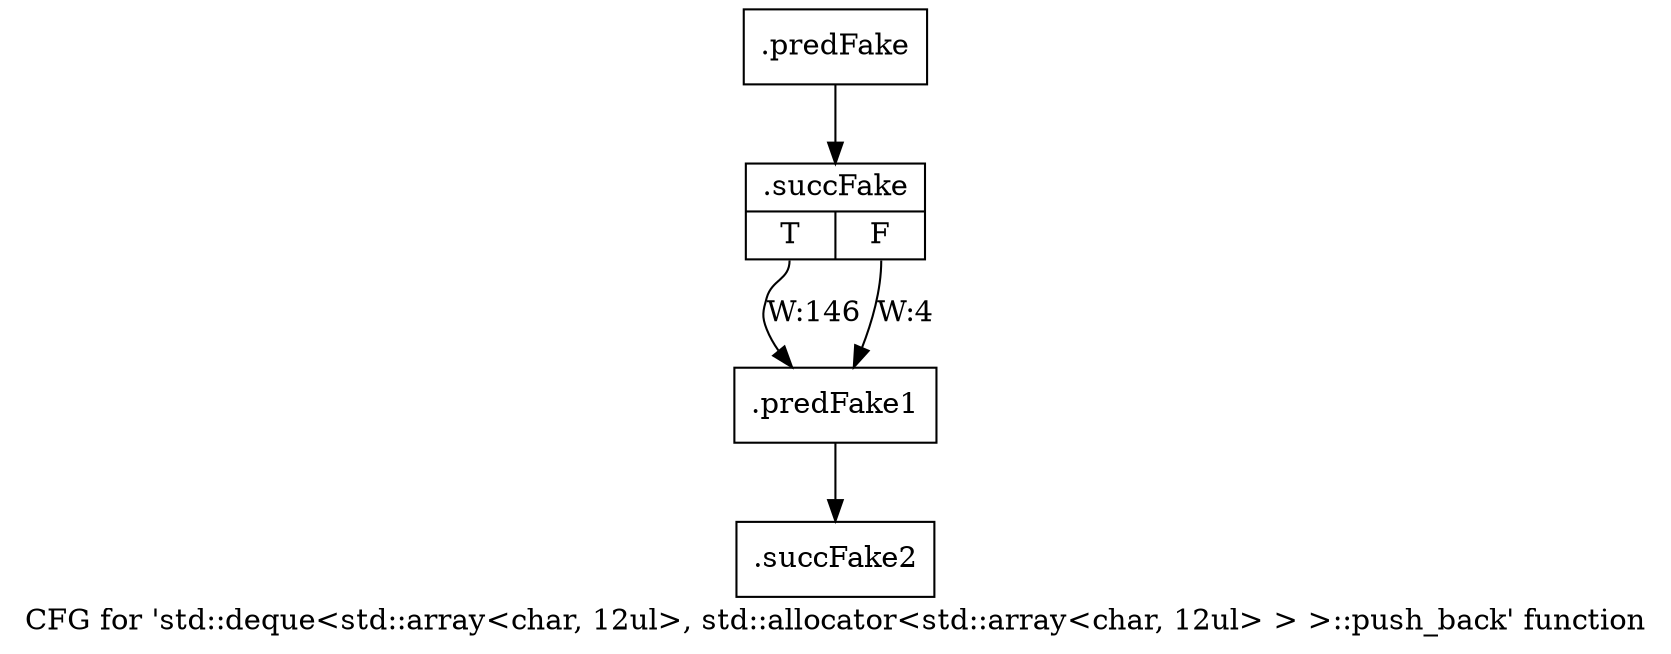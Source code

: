 digraph "CFG for 'std::deque\<std::array\<char, 12ul\>, std::allocator\<std::array\<char, 12ul\> \> \>::push_back' function" {
	label="CFG for 'std::deque\<std::array\<char, 12ul\>, std::allocator\<std::array\<char, 12ul\> \> \>::push_back' function";

	Node0x46f85b0 [shape=record,filename="",linenumber="",label="{.predFake}"];
	Node0x46f85b0 -> Node0x47efe10[ callList="" memoryops="" filename="/media/miguel/NewVolume/Linux/Xilinx/Vitis_HLS/2020.2/tps/lnx64/gcc-6.2.0/lib/gcc/x86_64-pc-linux-gnu/6.2.0/../../../../include/c++/6.2.0/bits/stl_deque.h" execusionnum="148"];
	Node0x47efe10 [shape=record,filename="/media/miguel/NewVolume/Linux/Xilinx/Vitis_HLS/2020.2/tps/lnx64/gcc-6.2.0/lib/gcc/x86_64-pc-linux-gnu/6.2.0/../../../../include/c++/6.2.0/bits/stl_deque.h",linenumber="1519",label="{.succFake|{<s0>T|<s1>F}}"];
	Node0x47efe10:s0 -> Node0x46f8c90[label="W:146" callList="" memoryops="" filename="/media/miguel/NewVolume/Linux/Xilinx/Vitis_HLS/2020.2/tps/lnx64/gcc-6.2.0/lib/gcc/x86_64-pc-linux-gnu/6.2.0/../../../../include/c++/6.2.0/bits/stl_deque.h" execusionnum="145"];
	Node0x47efe10:s1 -> Node0x46f8c90[label="W:4" callList="" memoryops="" filename="/media/miguel/NewVolume/Linux/Xilinx/Vitis_HLS/2020.2/tps/lnx64/gcc-6.2.0/lib/gcc/x86_64-pc-linux-gnu/6.2.0/../../../../include/c++/6.2.0/bits/stl_deque.h" execusionnum="3"];
	Node0x46f8c90 [shape=record,filename="/media/miguel/NewVolume/Linux/Xilinx/Vitis_HLS/2020.2/tps/lnx64/gcc-6.2.0/lib/gcc/x86_64-pc-linux-gnu/6.2.0/../../../../include/c++/6.2.0/bits/stl_deque.h",linenumber="1528",label="{.predFake1}"];
	Node0x46f8c90 -> Node0x47eff70[ callList="" memoryops="" filename="/media/miguel/NewVolume/Linux/Xilinx/Vitis_HLS/2020.2/tps/lnx64/gcc-6.2.0/lib/gcc/x86_64-pc-linux-gnu/6.2.0/../../../../include/c++/6.2.0/bits/stl_deque.h" execusionnum="148"];
	Node0x47eff70 [shape=record,filename="/media/miguel/NewVolume/Linux/Xilinx/Vitis_HLS/2020.2/tps/lnx64/gcc-6.2.0/lib/gcc/x86_64-pc-linux-gnu/6.2.0/../../../../include/c++/6.2.0/bits/stl_deque.h",linenumber="1528",label="{.succFake2}"];
}
